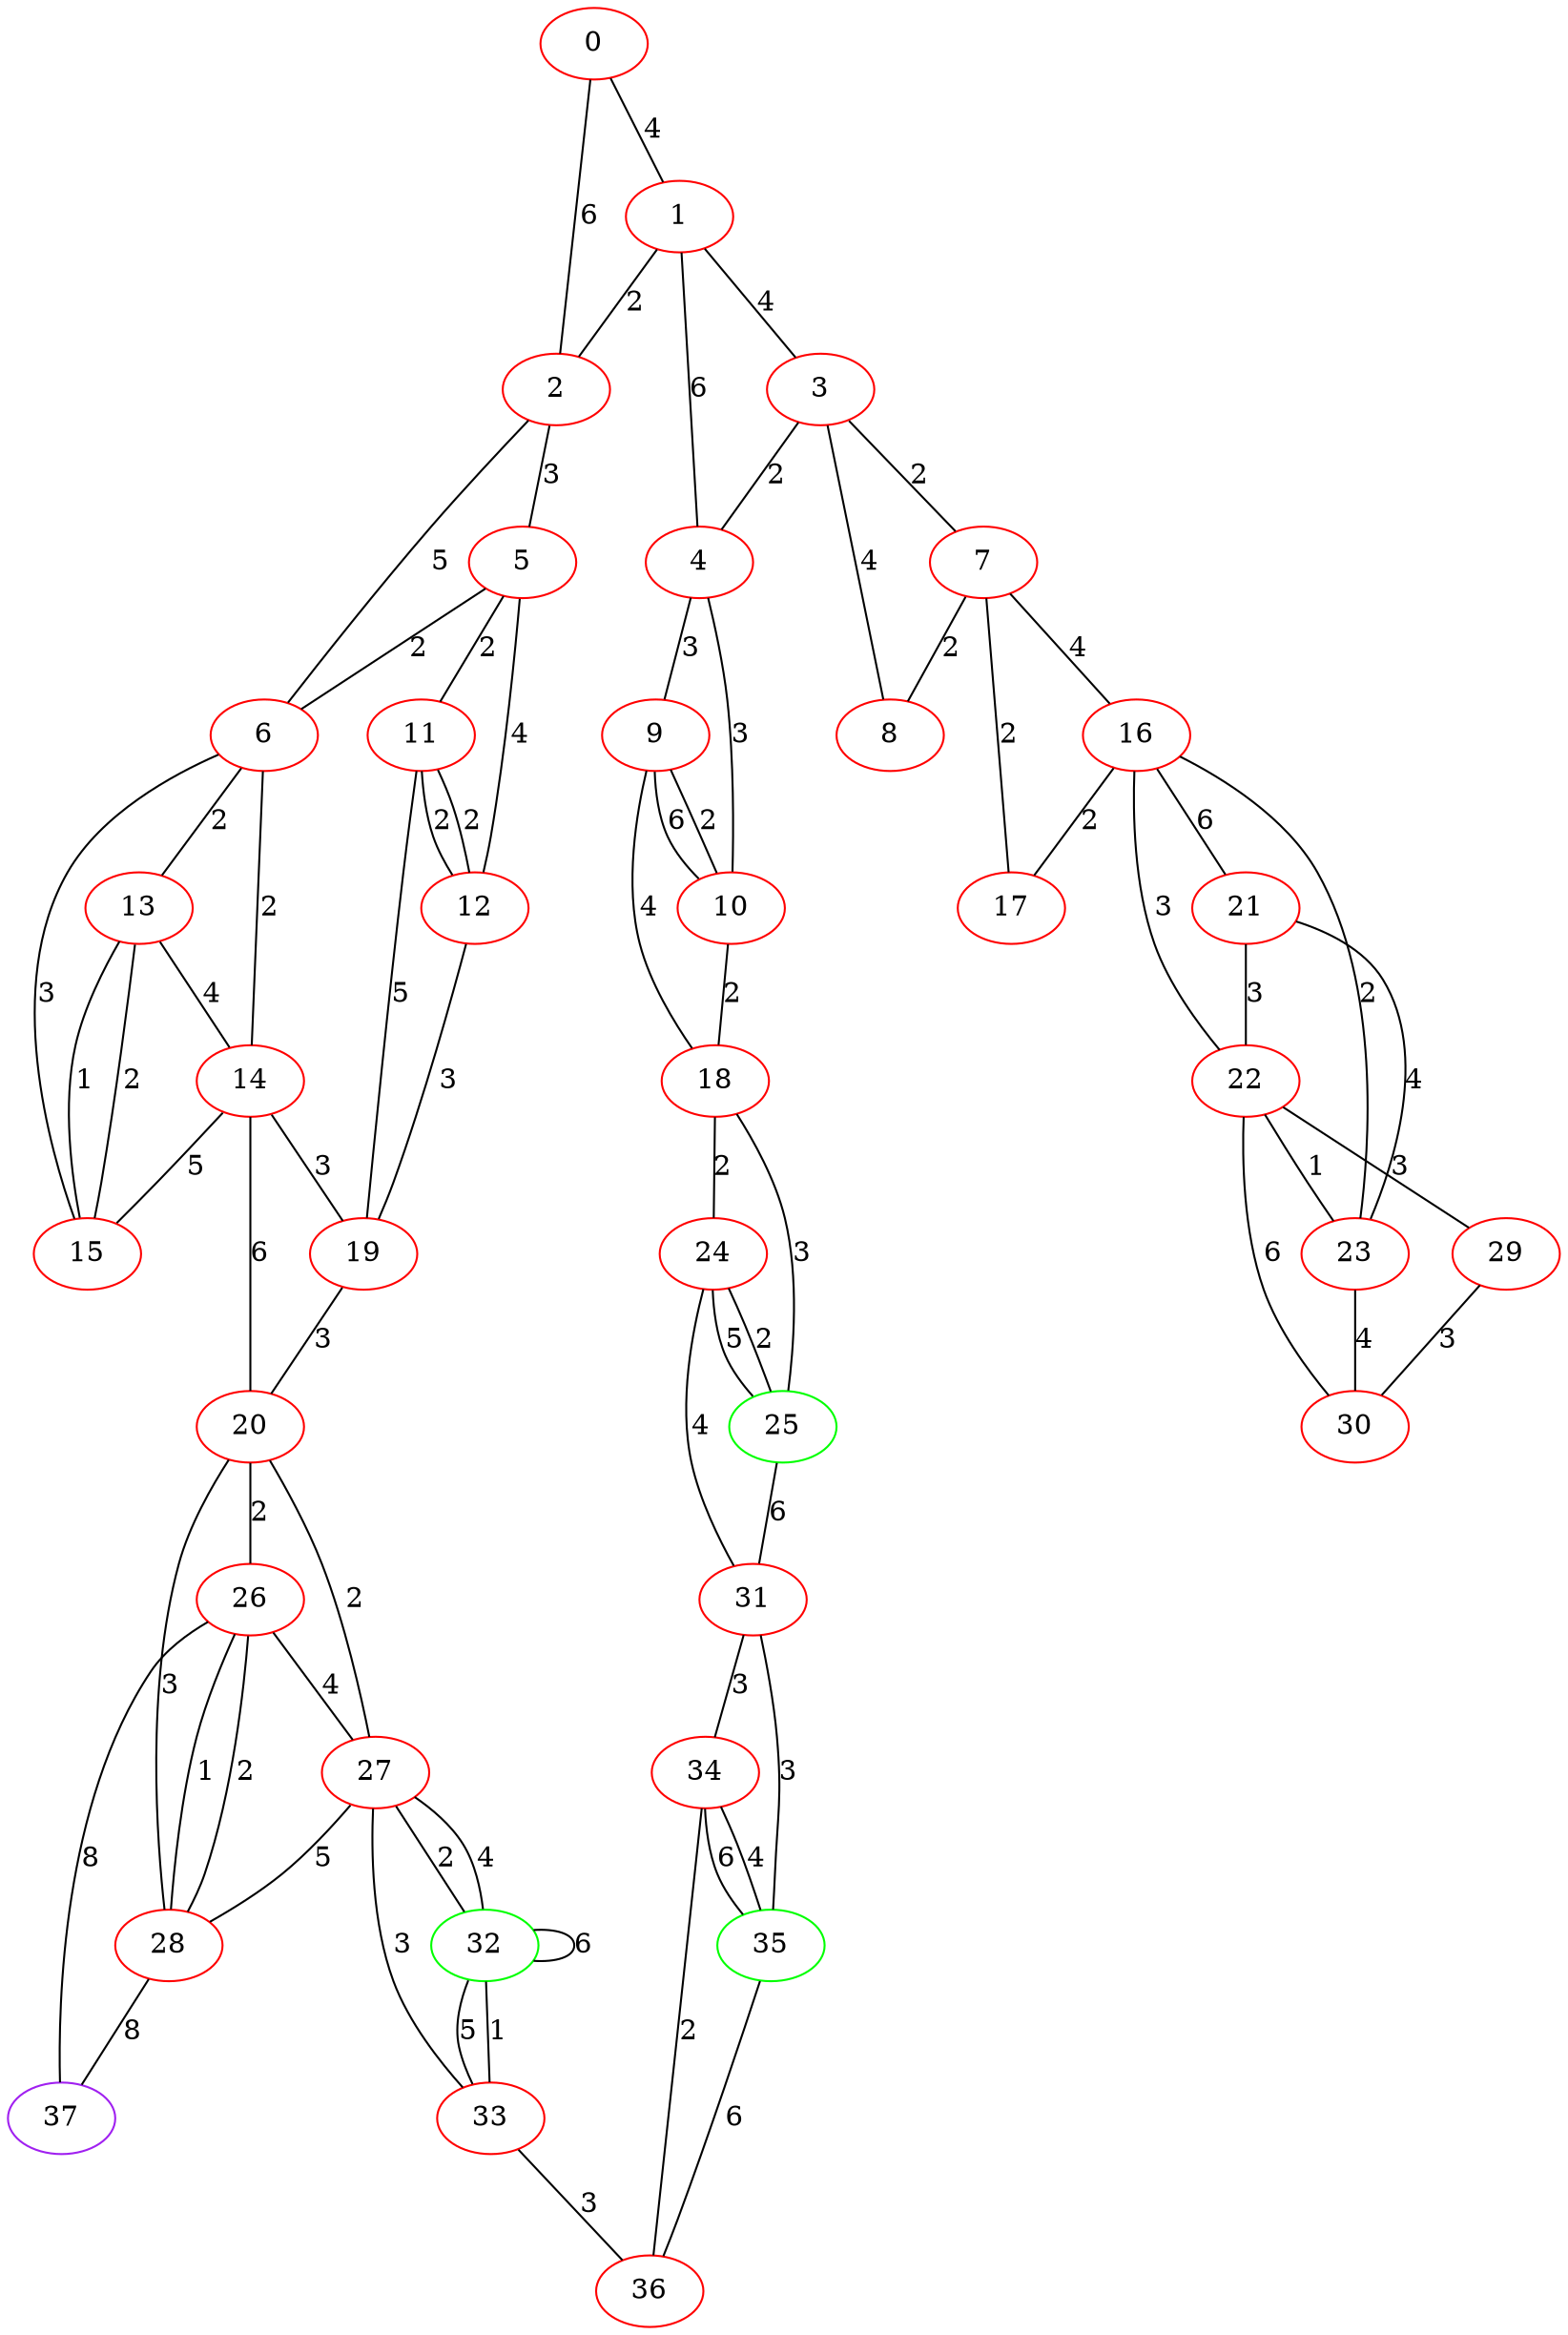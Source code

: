 graph "" {
0 [color=red, weight=1];
1 [color=red, weight=1];
2 [color=red, weight=1];
3 [color=red, weight=1];
4 [color=red, weight=1];
5 [color=red, weight=1];
6 [color=red, weight=1];
7 [color=red, weight=1];
8 [color=red, weight=1];
9 [color=red, weight=1];
10 [color=red, weight=1];
11 [color=red, weight=1];
12 [color=red, weight=1];
13 [color=red, weight=1];
14 [color=red, weight=1];
15 [color=red, weight=1];
16 [color=red, weight=1];
17 [color=red, weight=1];
18 [color=red, weight=1];
19 [color=red, weight=1];
20 [color=red, weight=1];
21 [color=red, weight=1];
22 [color=red, weight=1];
23 [color=red, weight=1];
24 [color=red, weight=1];
25 [color=green, weight=2];
26 [color=red, weight=1];
27 [color=red, weight=1];
28 [color=red, weight=1];
29 [color=red, weight=1];
30 [color=red, weight=1];
31 [color=red, weight=1];
32 [color=green, weight=2];
33 [color=red, weight=1];
34 [color=red, weight=1];
35 [color=green, weight=2];
36 [color=red, weight=1];
37 [color=purple, weight=4];
0 -- 1  [key=0, label=4];
0 -- 2  [key=0, label=6];
1 -- 2  [key=0, label=2];
1 -- 3  [key=0, label=4];
1 -- 4  [key=0, label=6];
2 -- 5  [key=0, label=3];
2 -- 6  [key=0, label=5];
3 -- 8  [key=0, label=4];
3 -- 4  [key=0, label=2];
3 -- 7  [key=0, label=2];
4 -- 9  [key=0, label=3];
4 -- 10  [key=0, label=3];
5 -- 11  [key=0, label=2];
5 -- 12  [key=0, label=4];
5 -- 6  [key=0, label=2];
6 -- 13  [key=0, label=2];
6 -- 14  [key=0, label=2];
6 -- 15  [key=0, label=3];
7 -- 8  [key=0, label=2];
7 -- 16  [key=0, label=4];
7 -- 17  [key=0, label=2];
9 -- 10  [key=0, label=6];
9 -- 10  [key=1, label=2];
9 -- 18  [key=0, label=4];
10 -- 18  [key=0, label=2];
11 -- 19  [key=0, label=5];
11 -- 12  [key=0, label=2];
11 -- 12  [key=1, label=2];
12 -- 19  [key=0, label=3];
13 -- 14  [key=0, label=4];
13 -- 15  [key=0, label=1];
13 -- 15  [key=1, label=2];
14 -- 19  [key=0, label=3];
14 -- 20  [key=0, label=6];
14 -- 15  [key=0, label=5];
16 -- 17  [key=0, label=2];
16 -- 21  [key=0, label=6];
16 -- 22  [key=0, label=3];
16 -- 23  [key=0, label=2];
18 -- 24  [key=0, label=2];
18 -- 25  [key=0, label=3];
19 -- 20  [key=0, label=3];
20 -- 26  [key=0, label=2];
20 -- 27  [key=0, label=2];
20 -- 28  [key=0, label=3];
21 -- 22  [key=0, label=3];
21 -- 23  [key=0, label=4];
22 -- 23  [key=0, label=1];
22 -- 29  [key=0, label=3];
22 -- 30  [key=0, label=6];
23 -- 30  [key=0, label=4];
24 -- 25  [key=0, label=5];
24 -- 25  [key=1, label=2];
24 -- 31  [key=0, label=4];
25 -- 31  [key=0, label=6];
26 -- 28  [key=0, label=1];
26 -- 28  [key=1, label=2];
26 -- 27  [key=0, label=4];
26 -- 37  [key=0, label=8];
27 -- 32  [key=0, label=2];
27 -- 32  [key=1, label=4];
27 -- 28  [key=0, label=5];
27 -- 33  [key=0, label=3];
28 -- 37  [key=0, label=8];
29 -- 30  [key=0, label=3];
31 -- 34  [key=0, label=3];
31 -- 35  [key=0, label=3];
32 -- 32  [key=0, label=6];
32 -- 33  [key=0, label=5];
32 -- 33  [key=1, label=1];
33 -- 36  [key=0, label=3];
34 -- 35  [key=0, label=6];
34 -- 35  [key=1, label=4];
34 -- 36  [key=0, label=2];
35 -- 36  [key=0, label=6];
}
